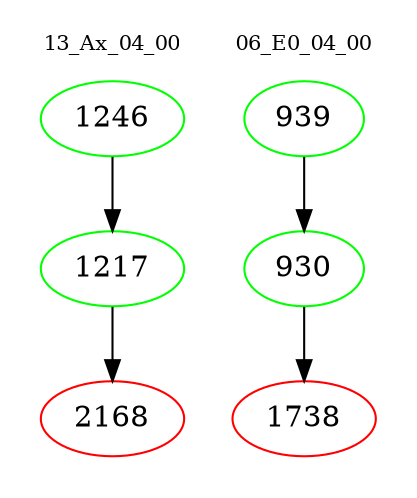 digraph{
subgraph cluster_0 {
color = white
label = "13_Ax_04_00";
fontsize=10;
T0_1246 [label="1246", color="green"]
T0_1246 -> T0_1217 [color="black"]
T0_1217 [label="1217", color="green"]
T0_1217 -> T0_2168 [color="black"]
T0_2168 [label="2168", color="red"]
}
subgraph cluster_1 {
color = white
label = "06_E0_04_00";
fontsize=10;
T1_939 [label="939", color="green"]
T1_939 -> T1_930 [color="black"]
T1_930 [label="930", color="green"]
T1_930 -> T1_1738 [color="black"]
T1_1738 [label="1738", color="red"]
}
}
